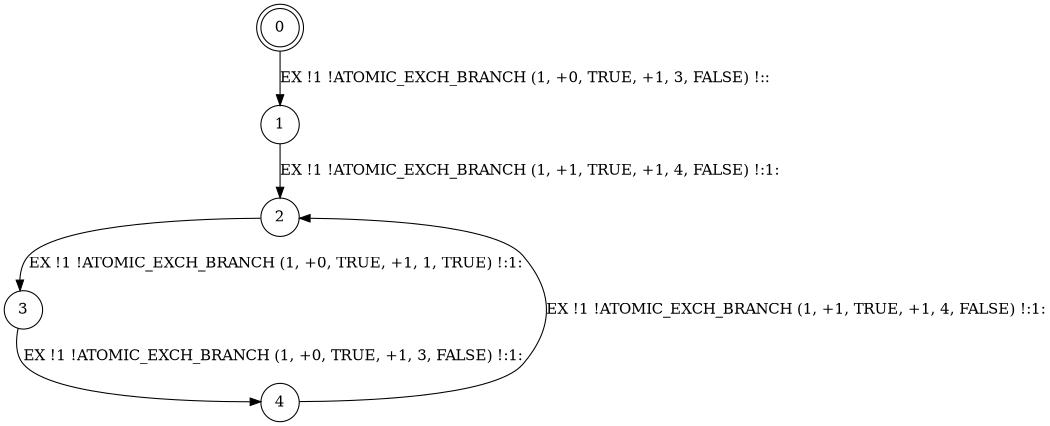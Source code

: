 digraph BCG {
size = "7, 10.5";
center = TRUE;
node [shape = circle];
0 [peripheries = 2];
0 -> 1 [label = "EX !1 !ATOMIC_EXCH_BRANCH (1, +0, TRUE, +1, 3, FALSE) !::"];
1 -> 2 [label = "EX !1 !ATOMIC_EXCH_BRANCH (1, +1, TRUE, +1, 4, FALSE) !:1:"];
2 -> 3 [label = "EX !1 !ATOMIC_EXCH_BRANCH (1, +0, TRUE, +1, 1, TRUE) !:1:"];
3 -> 4 [label = "EX !1 !ATOMIC_EXCH_BRANCH (1, +0, TRUE, +1, 3, FALSE) !:1:"];
4 -> 2 [label = "EX !1 !ATOMIC_EXCH_BRANCH (1, +1, TRUE, +1, 4, FALSE) !:1:"];
}
